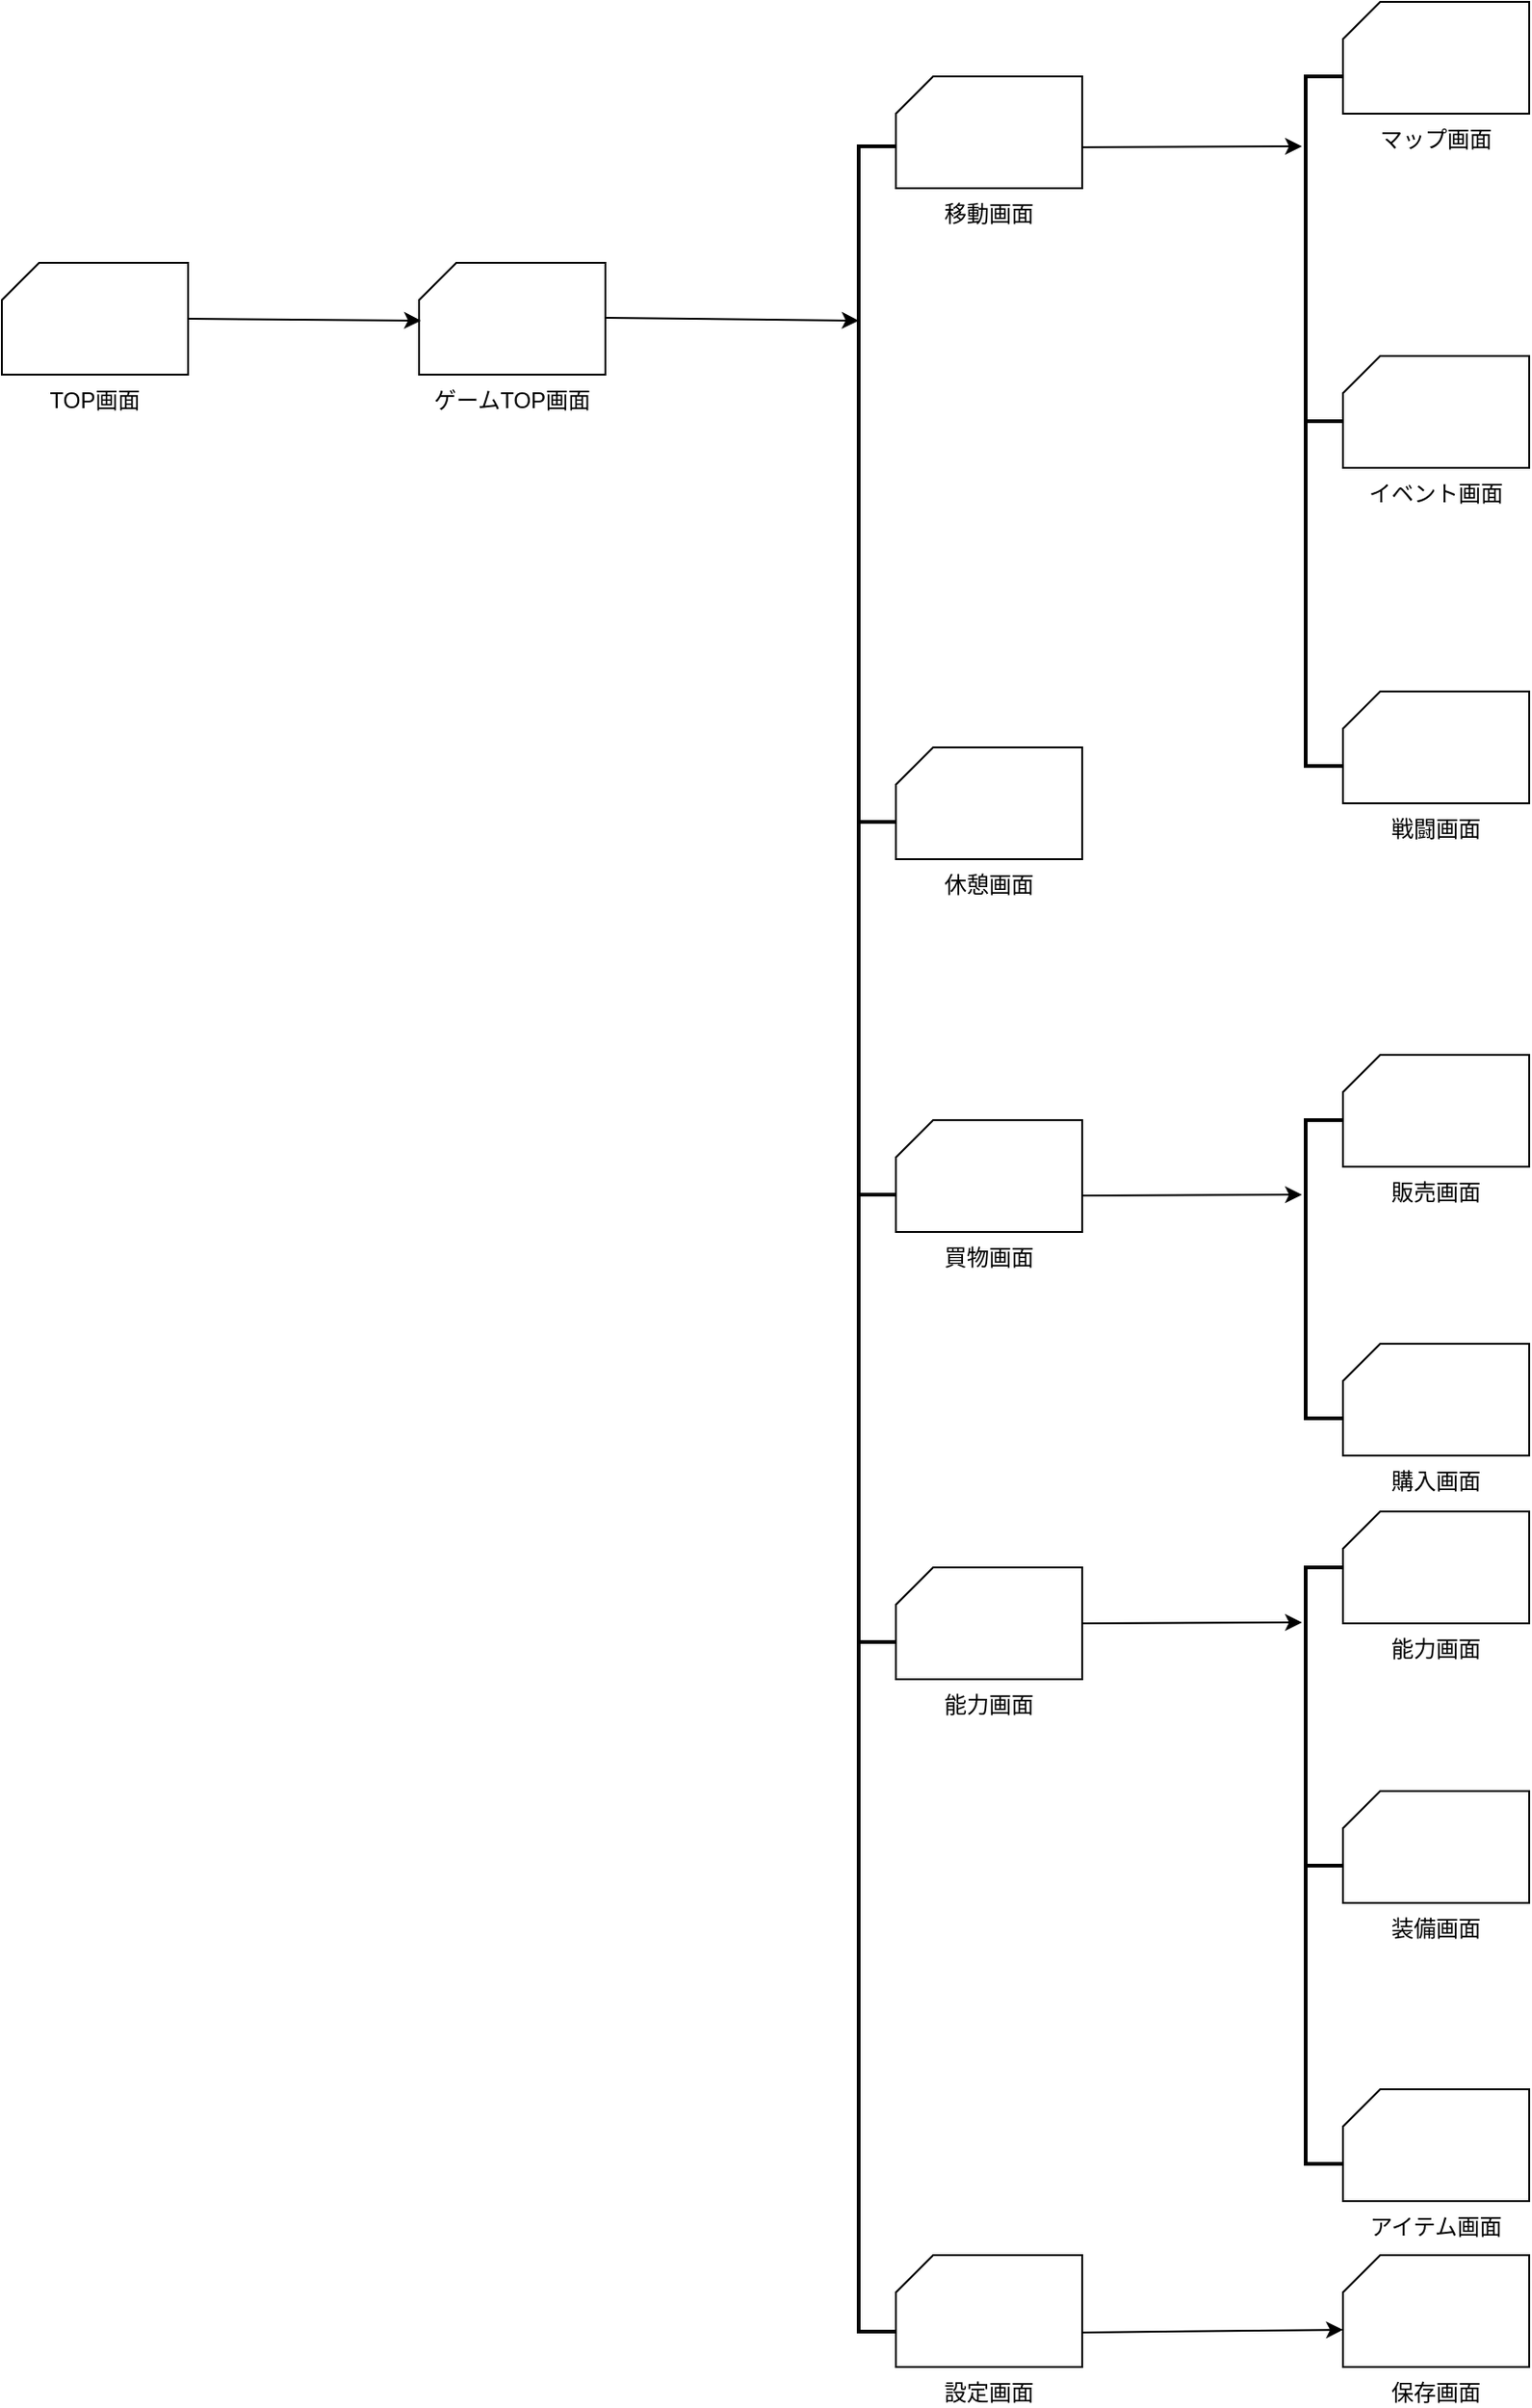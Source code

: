 <mxfile version="13.10.0" type="embed">
    <diagram id="YBC5J681TgiSMFnO6Pw1" name="flow">
        <mxGraphModel dx="1273" dy="1755" grid="1" gridSize="10" guides="1" tooltips="1" connect="1" arrows="1" fold="1" page="1" pageScale="1" pageWidth="827" pageHeight="1169" math="0" shadow="0">
            <root>
                <mxCell id="n0S7iE6aUvAqh4Hxz6Ml-0"/>
                <mxCell id="n0S7iE6aUvAqh4Hxz6Ml-1" parent="n0S7iE6aUvAqh4Hxz6Ml-0"/>
                <mxCell id="n0S7iE6aUvAqh4Hxz6Ml-3" value="TOP画面" style="verticalLabelPosition=bottom;verticalAlign=top;html=1;shape=card;whiteSpace=wrap;size=20;arcSize=12;" vertex="1" parent="n0S7iE6aUvAqh4Hxz6Ml-1">
                    <mxGeometry x="140" y="100" width="100" height="60" as="geometry"/>
                </mxCell>
                <mxCell id="sx0CndvNRtR1SV6alcYB-0" value="ゲームTOP画面" style="verticalLabelPosition=bottom;verticalAlign=top;html=1;shape=card;whiteSpace=wrap;size=20;arcSize=12;" vertex="1" parent="n0S7iE6aUvAqh4Hxz6Ml-1">
                    <mxGeometry x="364" y="100" width="100" height="60" as="geometry"/>
                </mxCell>
                <mxCell id="sx0CndvNRtR1SV6alcYB-2" value="" style="endArrow=classic;html=1;exitX=1;exitY=0.5;exitDx=0;exitDy=0;exitPerimeter=0;" edge="1" parent="n0S7iE6aUvAqh4Hxz6Ml-1" source="n0S7iE6aUvAqh4Hxz6Ml-3">
                    <mxGeometry width="50" height="50" relative="1" as="geometry">
                        <mxPoint x="260" y="130" as="sourcePoint"/>
                        <mxPoint x="365" y="131" as="targetPoint"/>
                    </mxGeometry>
                </mxCell>
                <mxCell id="sx0CndvNRtR1SV6alcYB-7" value="移動画面" style="verticalLabelPosition=bottom;verticalAlign=top;html=1;shape=card;whiteSpace=wrap;size=20;arcSize=12;" vertex="1" parent="n0S7iE6aUvAqh4Hxz6Ml-1">
                    <mxGeometry x="620" width="100" height="60" as="geometry"/>
                </mxCell>
                <mxCell id="sx0CndvNRtR1SV6alcYB-8" value="休憩画面" style="verticalLabelPosition=bottom;verticalAlign=top;html=1;shape=card;whiteSpace=wrap;size=20;arcSize=12;" vertex="1" parent="n0S7iE6aUvAqh4Hxz6Ml-1">
                    <mxGeometry x="620" y="360" width="100" height="60" as="geometry"/>
                </mxCell>
                <mxCell id="sx0CndvNRtR1SV6alcYB-14" value="買物画面" style="verticalLabelPosition=bottom;verticalAlign=top;html=1;shape=card;whiteSpace=wrap;size=20;arcSize=12;" vertex="1" parent="n0S7iE6aUvAqh4Hxz6Ml-1">
                    <mxGeometry x="620" y="560" width="100" height="60" as="geometry"/>
                </mxCell>
                <mxCell id="sx0CndvNRtR1SV6alcYB-15" value="能力画面" style="verticalLabelPosition=bottom;verticalAlign=top;html=1;shape=card;whiteSpace=wrap;size=20;arcSize=12;" vertex="1" parent="n0S7iE6aUvAqh4Hxz6Ml-1">
                    <mxGeometry x="620" y="800" width="100" height="60" as="geometry"/>
                </mxCell>
                <mxCell id="sx0CndvNRtR1SV6alcYB-16" value="設定画面" style="verticalLabelPosition=bottom;verticalAlign=top;html=1;shape=card;whiteSpace=wrap;size=20;arcSize=12;" vertex="1" parent="n0S7iE6aUvAqh4Hxz6Ml-1">
                    <mxGeometry x="620" y="1169" width="100" height="60" as="geometry"/>
                </mxCell>
                <mxCell id="sx0CndvNRtR1SV6alcYB-6" value="" style="endArrow=classic;html=1;exitX=1;exitY=0.5;exitDx=0;exitDy=0;exitPerimeter=0;entryX=0;entryY=0.258;entryDx=0;entryDy=0;entryPerimeter=0;" edge="1" parent="n0S7iE6aUvAqh4Hxz6Ml-1" target="sx0CndvNRtR1SV6alcYB-26">
                    <mxGeometry width="50" height="50" relative="1" as="geometry">
                        <mxPoint x="464" y="129.5" as="sourcePoint"/>
                        <mxPoint x="589" y="130.5" as="targetPoint"/>
                    </mxGeometry>
                </mxCell>
                <mxCell id="sx0CndvNRtR1SV6alcYB-26" value="" style="strokeWidth=2;html=1;shape=mxgraph.flowchart.annotation_1;align=left;pointerEvents=1;" vertex="1" parent="n0S7iE6aUvAqh4Hxz6Ml-1">
                    <mxGeometry x="600" y="37.5" width="20" height="362.5" as="geometry"/>
                </mxCell>
                <mxCell id="sx0CndvNRtR1SV6alcYB-27" value="" style="strokeWidth=2;html=1;shape=mxgraph.flowchart.annotation_1;align=left;pointerEvents=1;" vertex="1" parent="n0S7iE6aUvAqh4Hxz6Ml-1">
                    <mxGeometry x="840" width="20" height="185" as="geometry"/>
                </mxCell>
                <mxCell id="sx0CndvNRtR1SV6alcYB-33" value="" style="strokeWidth=2;html=1;shape=mxgraph.flowchart.annotation_1;align=left;pointerEvents=1;" vertex="1" parent="n0S7iE6aUvAqh4Hxz6Ml-1">
                    <mxGeometry x="600" y="400" width="20" height="200" as="geometry"/>
                </mxCell>
                <mxCell id="sx0CndvNRtR1SV6alcYB-34" value="" style="strokeWidth=2;html=1;shape=mxgraph.flowchart.annotation_1;align=left;pointerEvents=1;" vertex="1" parent="n0S7iE6aUvAqh4Hxz6Ml-1">
                    <mxGeometry x="840" y="560" width="20" height="160" as="geometry"/>
                </mxCell>
                <mxCell id="sx0CndvNRtR1SV6alcYB-35" value="" style="strokeWidth=2;html=1;shape=mxgraph.flowchart.annotation_1;align=left;pointerEvents=1;" vertex="1" parent="n0S7iE6aUvAqh4Hxz6Ml-1">
                    <mxGeometry x="840" y="185" width="20" height="185" as="geometry"/>
                </mxCell>
                <mxCell id="sx0CndvNRtR1SV6alcYB-36" value="" style="strokeWidth=2;html=1;shape=mxgraph.flowchart.annotation_1;align=left;pointerEvents=1;" vertex="1" parent="n0S7iE6aUvAqh4Hxz6Ml-1">
                    <mxGeometry x="600" y="600" width="20" height="240" as="geometry"/>
                </mxCell>
                <mxCell id="sx0CndvNRtR1SV6alcYB-37" value="" style="strokeWidth=2;html=1;shape=mxgraph.flowchart.annotation_1;align=left;pointerEvents=1;" vertex="1" parent="n0S7iE6aUvAqh4Hxz6Ml-1">
                    <mxGeometry x="840" y="800" width="20" height="160" as="geometry"/>
                </mxCell>
                <mxCell id="sx0CndvNRtR1SV6alcYB-38" value="" style="strokeWidth=2;html=1;shape=mxgraph.flowchart.annotation_1;align=left;pointerEvents=1;" vertex="1" parent="n0S7iE6aUvAqh4Hxz6Ml-1">
                    <mxGeometry x="840" y="960" width="20" height="160" as="geometry"/>
                </mxCell>
                <mxCell id="sx0CndvNRtR1SV6alcYB-39" value="" style="strokeWidth=2;html=1;shape=mxgraph.flowchart.annotation_1;align=left;pointerEvents=1;" vertex="1" parent="n0S7iE6aUvAqh4Hxz6Ml-1">
                    <mxGeometry x="600" y="840" width="20" height="370" as="geometry"/>
                </mxCell>
                <mxCell id="sx0CndvNRtR1SV6alcYB-41" value="" style="endArrow=classic;html=1;exitX=1;exitY=0.5;exitDx=0;exitDy=0;exitPerimeter=0;entryX=-0.1;entryY=0.157;entryDx=0;entryDy=0;entryPerimeter=0;" edge="1" parent="n0S7iE6aUvAqh4Hxz6Ml-1">
                    <mxGeometry width="50" height="50" relative="1" as="geometry">
                        <mxPoint x="720" y="600.45" as="sourcePoint"/>
                        <mxPoint x="838" y="599.995" as="targetPoint"/>
                    </mxGeometry>
                </mxCell>
                <mxCell id="sx0CndvNRtR1SV6alcYB-42" value="" style="endArrow=classic;html=1;exitX=1;exitY=0.5;exitDx=0;exitDy=0;exitPerimeter=0;entryX=-0.1;entryY=0.157;entryDx=0;entryDy=0;entryPerimeter=0;" edge="1" parent="n0S7iE6aUvAqh4Hxz6Ml-1">
                    <mxGeometry width="50" height="50" relative="1" as="geometry">
                        <mxPoint x="720" y="829.95" as="sourcePoint"/>
                        <mxPoint x="838" y="829.495" as="targetPoint"/>
                    </mxGeometry>
                </mxCell>
                <mxCell id="sx0CndvNRtR1SV6alcYB-43" value="" style="endArrow=classic;html=1;exitX=1;exitY=0.5;exitDx=0;exitDy=0;exitPerimeter=0;entryX=0;entryY=0;entryDx=0;entryDy=40;entryPerimeter=0;" edge="1" parent="n0S7iE6aUvAqh4Hxz6Ml-1" target="sx0CndvNRtR1SV6alcYB-55">
                    <mxGeometry width="50" height="50" relative="1" as="geometry">
                        <mxPoint x="720" y="1210.46" as="sourcePoint"/>
                        <mxPoint x="838" y="1210.005" as="targetPoint"/>
                    </mxGeometry>
                </mxCell>
                <mxCell id="sx0CndvNRtR1SV6alcYB-44" value="" style="endArrow=classic;html=1;exitX=1;exitY=0.5;exitDx=0;exitDy=0;exitPerimeter=0;entryX=-0.1;entryY=0.157;entryDx=0;entryDy=0;entryPerimeter=0;" edge="1" parent="n0S7iE6aUvAqh4Hxz6Ml-1">
                    <mxGeometry width="50" height="50" relative="1" as="geometry">
                        <mxPoint x="720" y="37.96" as="sourcePoint"/>
                        <mxPoint x="838" y="37.505" as="targetPoint"/>
                    </mxGeometry>
                </mxCell>
                <mxCell id="sx0CndvNRtR1SV6alcYB-45" value="マップ画面" style="verticalLabelPosition=bottom;verticalAlign=top;html=1;shape=card;whiteSpace=wrap;size=20;arcSize=12;" vertex="1" parent="n0S7iE6aUvAqh4Hxz6Ml-1">
                    <mxGeometry x="860" y="-40" width="100" height="60" as="geometry"/>
                </mxCell>
                <mxCell id="sx0CndvNRtR1SV6alcYB-46" value="イベント画面" style="verticalLabelPosition=bottom;verticalAlign=top;html=1;shape=card;whiteSpace=wrap;size=20;arcSize=12;" vertex="1" parent="n0S7iE6aUvAqh4Hxz6Ml-1">
                    <mxGeometry x="860" y="150" width="100" height="60" as="geometry"/>
                </mxCell>
                <mxCell id="sx0CndvNRtR1SV6alcYB-47" value="戦闘画面" style="verticalLabelPosition=bottom;verticalAlign=top;html=1;shape=card;whiteSpace=wrap;size=20;arcSize=12;" vertex="1" parent="n0S7iE6aUvAqh4Hxz6Ml-1">
                    <mxGeometry x="860" y="330" width="100" height="60" as="geometry"/>
                </mxCell>
                <mxCell id="sx0CndvNRtR1SV6alcYB-48" value="販売画面" style="verticalLabelPosition=bottom;verticalAlign=top;html=1;shape=card;whiteSpace=wrap;size=20;arcSize=12;" vertex="1" parent="n0S7iE6aUvAqh4Hxz6Ml-1">
                    <mxGeometry x="860" y="525" width="100" height="60" as="geometry"/>
                </mxCell>
                <mxCell id="sx0CndvNRtR1SV6alcYB-49" value="購入画面" style="verticalLabelPosition=bottom;verticalAlign=top;html=1;shape=card;whiteSpace=wrap;size=20;arcSize=12;" vertex="1" parent="n0S7iE6aUvAqh4Hxz6Ml-1">
                    <mxGeometry x="860" y="680" width="100" height="60" as="geometry"/>
                </mxCell>
                <mxCell id="sx0CndvNRtR1SV6alcYB-50" value="能力画面" style="verticalLabelPosition=bottom;verticalAlign=top;html=1;shape=card;whiteSpace=wrap;size=20;arcSize=12;" vertex="1" parent="n0S7iE6aUvAqh4Hxz6Ml-1">
                    <mxGeometry x="860" y="770" width="100" height="60" as="geometry"/>
                </mxCell>
                <mxCell id="sx0CndvNRtR1SV6alcYB-53" value="装備画面" style="verticalLabelPosition=bottom;verticalAlign=top;html=1;shape=card;whiteSpace=wrap;size=20;arcSize=12;" vertex="1" parent="n0S7iE6aUvAqh4Hxz6Ml-1">
                    <mxGeometry x="860" y="920" width="100" height="60" as="geometry"/>
                </mxCell>
                <mxCell id="sx0CndvNRtR1SV6alcYB-54" value="アイテム画面" style="verticalLabelPosition=bottom;verticalAlign=top;html=1;shape=card;whiteSpace=wrap;size=20;arcSize=12;" vertex="1" parent="n0S7iE6aUvAqh4Hxz6Ml-1">
                    <mxGeometry x="860" y="1080" width="100" height="60" as="geometry"/>
                </mxCell>
                <mxCell id="sx0CndvNRtR1SV6alcYB-55" value="保存画面" style="verticalLabelPosition=bottom;verticalAlign=top;html=1;shape=card;whiteSpace=wrap;size=20;arcSize=12;" vertex="1" parent="n0S7iE6aUvAqh4Hxz6Ml-1">
                    <mxGeometry x="860" y="1169" width="100" height="60" as="geometry"/>
                </mxCell>
            </root>
        </mxGraphModel>
    </diagram>
</mxfile>
